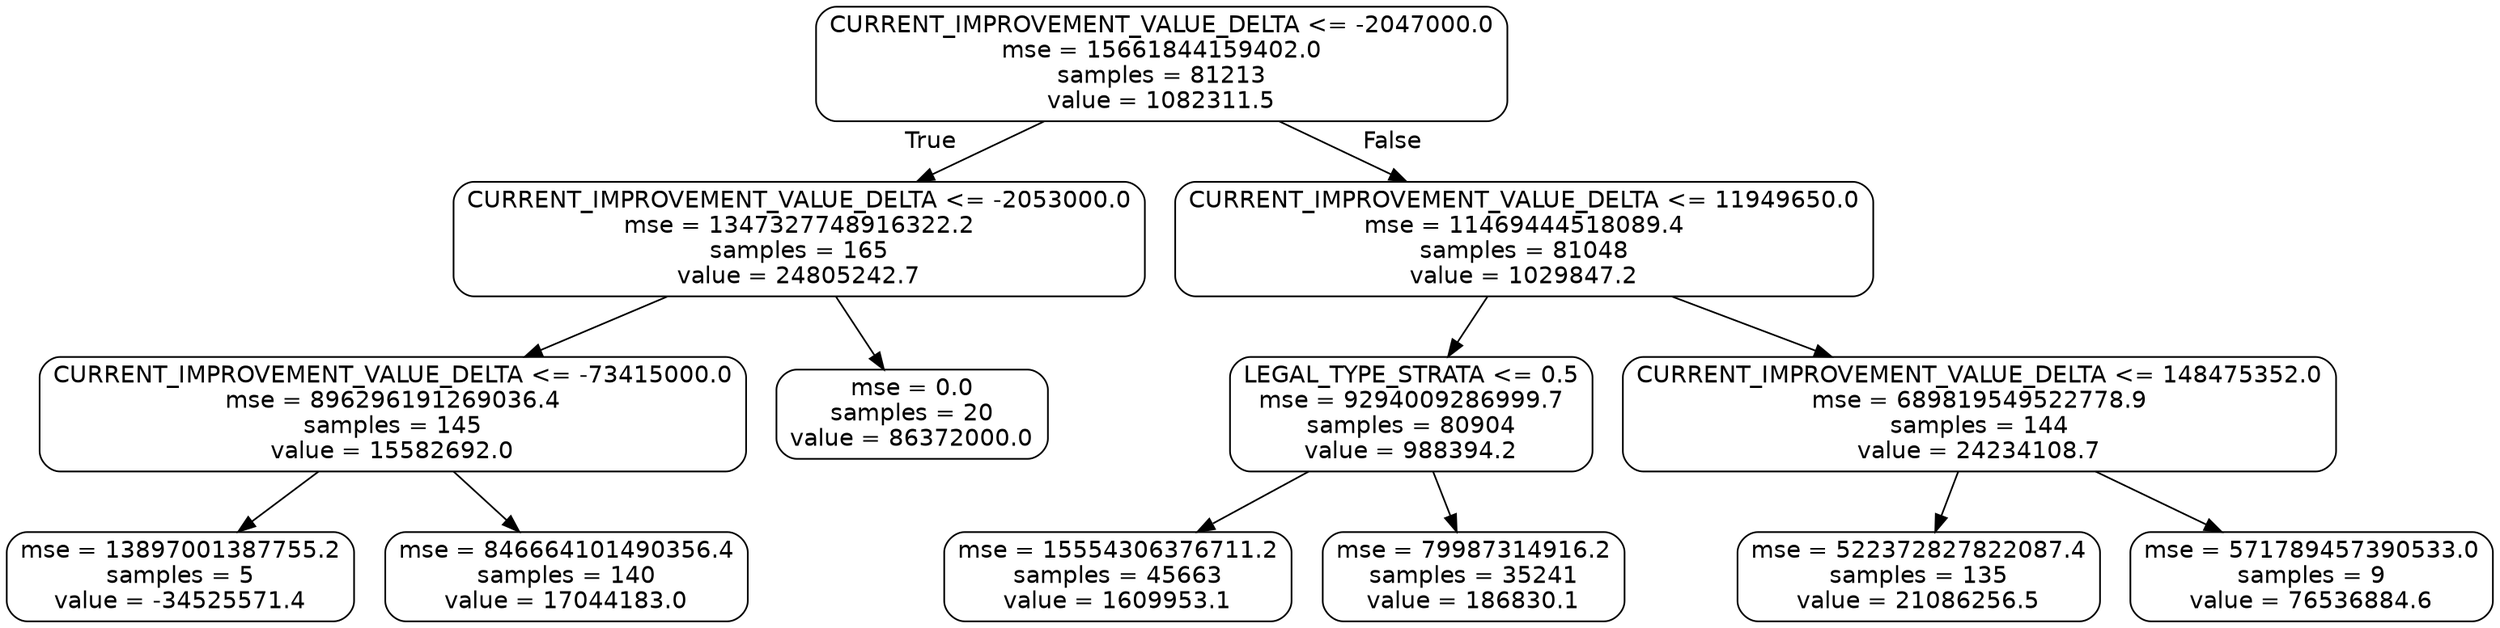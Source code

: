 digraph Tree {
node [shape=box, style="rounded", color="black", fontname=helvetica] ;
edge [fontname=helvetica] ;
0 [label="CURRENT_IMPROVEMENT_VALUE_DELTA <= -2047000.0\nmse = 15661844159402.0\nsamples = 81213\nvalue = 1082311.5"] ;
1 [label="CURRENT_IMPROVEMENT_VALUE_DELTA <= -2053000.0\nmse = 1347327748916322.2\nsamples = 165\nvalue = 24805242.7"] ;
0 -> 1 [labeldistance=2.5, labelangle=45, headlabel="True"] ;
2 [label="CURRENT_IMPROVEMENT_VALUE_DELTA <= -73415000.0\nmse = 896296191269036.4\nsamples = 145\nvalue = 15582692.0"] ;
1 -> 2 ;
3 [label="mse = 13897001387755.2\nsamples = 5\nvalue = -34525571.4"] ;
2 -> 3 ;
4 [label="mse = 846664101490356.4\nsamples = 140\nvalue = 17044183.0"] ;
2 -> 4 ;
5 [label="mse = 0.0\nsamples = 20\nvalue = 86372000.0"] ;
1 -> 5 ;
6 [label="CURRENT_IMPROVEMENT_VALUE_DELTA <= 11949650.0\nmse = 11469444518089.4\nsamples = 81048\nvalue = 1029847.2"] ;
0 -> 6 [labeldistance=2.5, labelangle=-45, headlabel="False"] ;
7 [label="LEGAL_TYPE_STRATA <= 0.5\nmse = 9294009286999.7\nsamples = 80904\nvalue = 988394.2"] ;
6 -> 7 ;
8 [label="mse = 15554306376711.2\nsamples = 45663\nvalue = 1609953.1"] ;
7 -> 8 ;
9 [label="mse = 79987314916.2\nsamples = 35241\nvalue = 186830.1"] ;
7 -> 9 ;
10 [label="CURRENT_IMPROVEMENT_VALUE_DELTA <= 148475352.0\nmse = 689819549522778.9\nsamples = 144\nvalue = 24234108.7"] ;
6 -> 10 ;
11 [label="mse = 522372827822087.4\nsamples = 135\nvalue = 21086256.5"] ;
10 -> 11 ;
12 [label="mse = 571789457390533.0\nsamples = 9\nvalue = 76536884.6"] ;
10 -> 12 ;
}